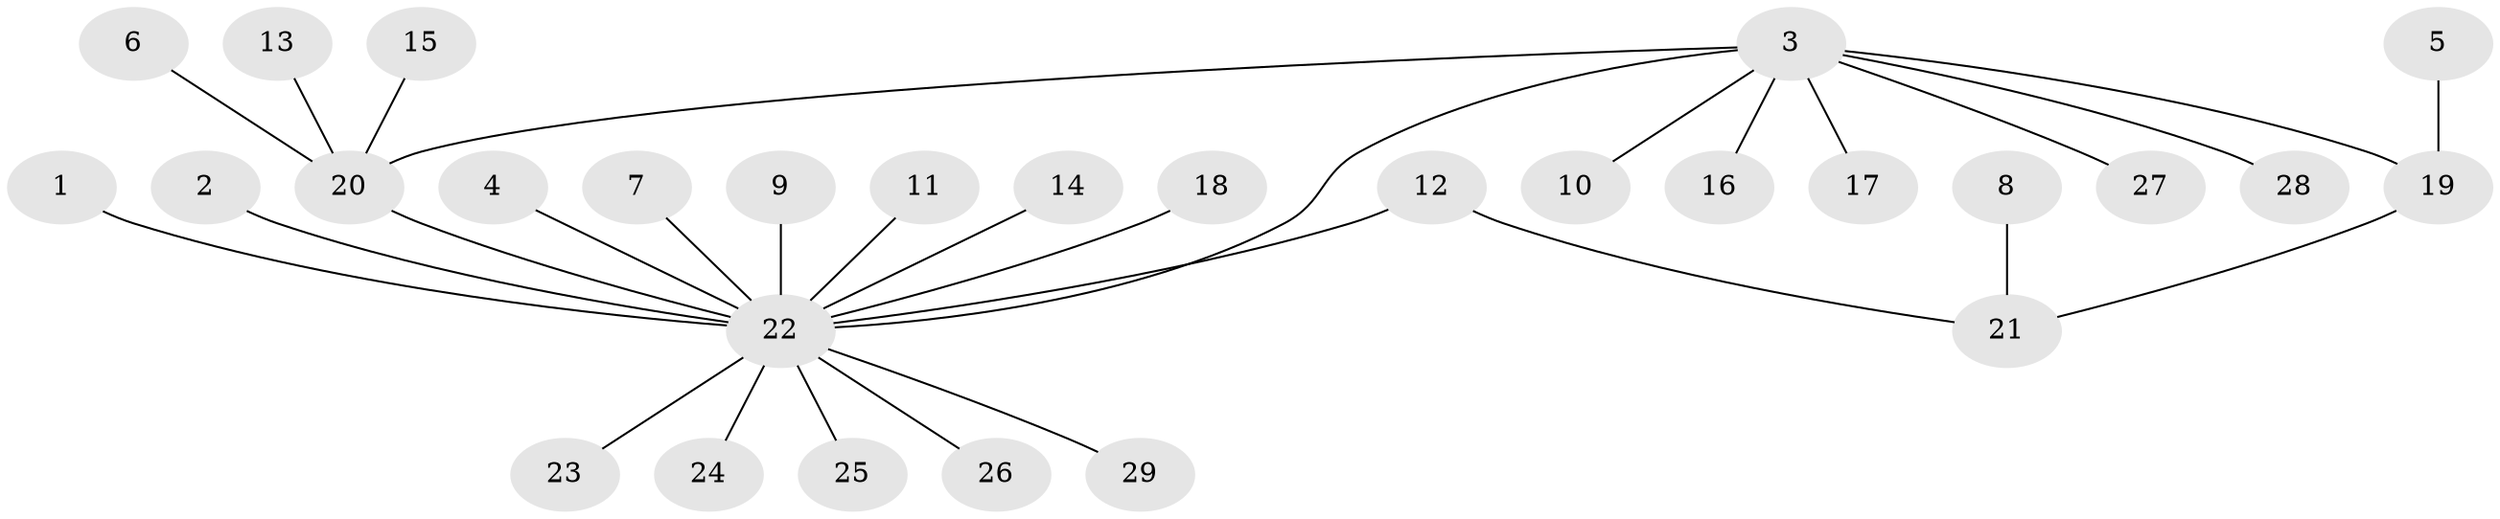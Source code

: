 // original degree distribution, {10: 0.017241379310344827, 2: 0.1896551724137931, 8: 0.017241379310344827, 5: 0.017241379310344827, 19: 0.017241379310344827, 1: 0.6379310344827587, 4: 0.034482758620689655, 3: 0.05172413793103448, 6: 0.017241379310344827}
// Generated by graph-tools (version 1.1) at 2025/26/03/09/25 03:26:00]
// undirected, 29 vertices, 30 edges
graph export_dot {
graph [start="1"]
  node [color=gray90,style=filled];
  1;
  2;
  3;
  4;
  5;
  6;
  7;
  8;
  9;
  10;
  11;
  12;
  13;
  14;
  15;
  16;
  17;
  18;
  19;
  20;
  21;
  22;
  23;
  24;
  25;
  26;
  27;
  28;
  29;
  1 -- 22 [weight=1.0];
  2 -- 22 [weight=1.0];
  3 -- 10 [weight=1.0];
  3 -- 16 [weight=1.0];
  3 -- 17 [weight=1.0];
  3 -- 19 [weight=1.0];
  3 -- 20 [weight=1.0];
  3 -- 22 [weight=1.0];
  3 -- 27 [weight=1.0];
  3 -- 28 [weight=1.0];
  4 -- 22 [weight=1.0];
  5 -- 19 [weight=1.0];
  6 -- 20 [weight=1.0];
  7 -- 22 [weight=1.0];
  8 -- 21 [weight=1.0];
  9 -- 22 [weight=1.0];
  11 -- 22 [weight=1.0];
  12 -- 21 [weight=1.0];
  12 -- 22 [weight=1.0];
  13 -- 20 [weight=1.0];
  14 -- 22 [weight=1.0];
  15 -- 20 [weight=2.0];
  18 -- 22 [weight=1.0];
  19 -- 21 [weight=1.0];
  20 -- 22 [weight=1.0];
  22 -- 23 [weight=2.0];
  22 -- 24 [weight=1.0];
  22 -- 25 [weight=1.0];
  22 -- 26 [weight=1.0];
  22 -- 29 [weight=1.0];
}
